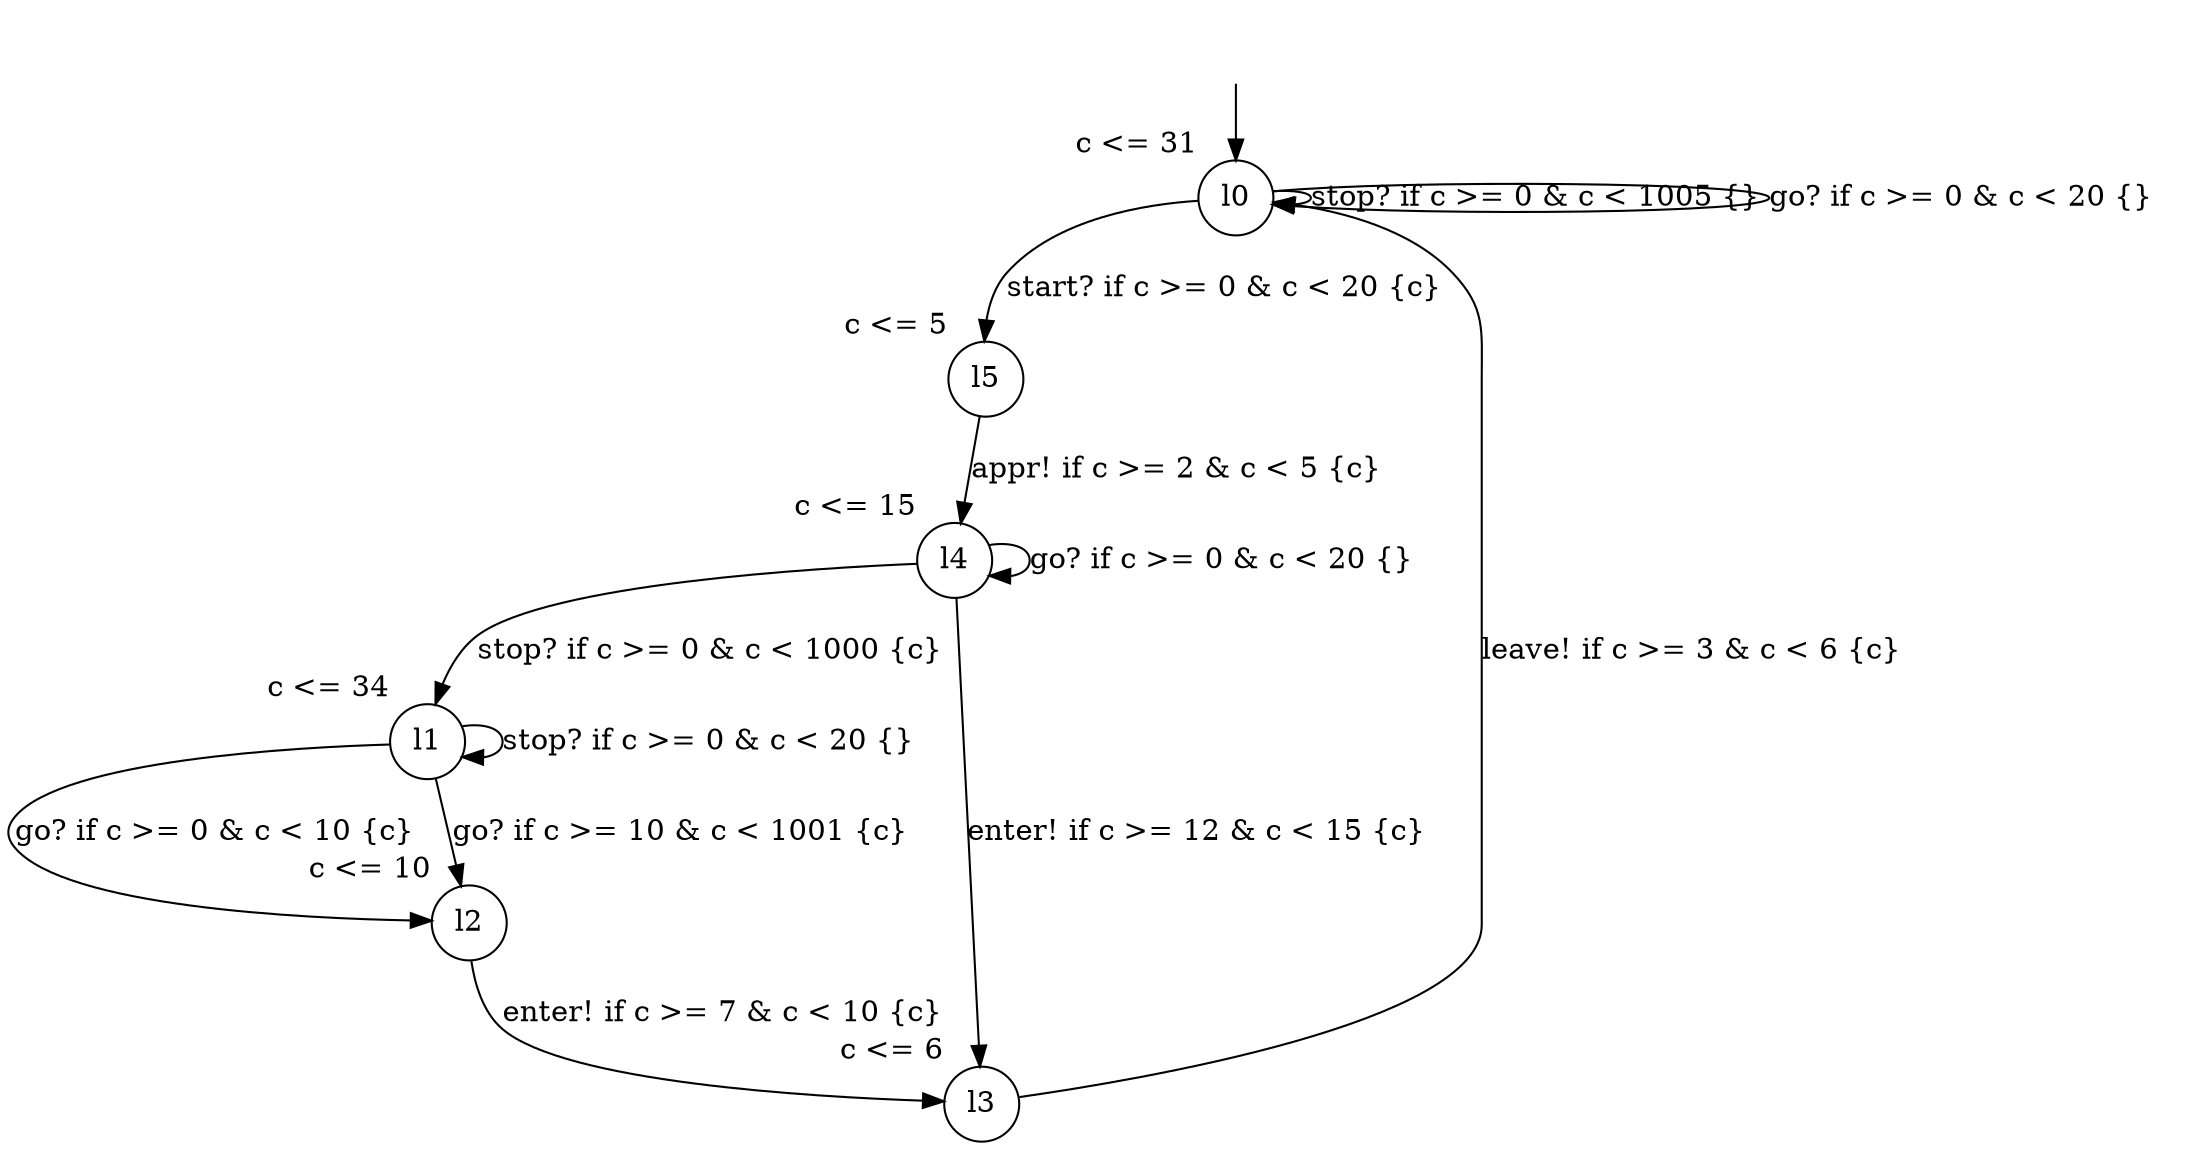 digraph g {
__start0 [label="" shape="none"];
l0 [shape="circle" margin=0 label="l0", xlabel="c <= 31"];
l1 [shape="circle" margin=0 label="l1", xlabel="c <= 34"];
l2 [shape="circle" margin=0 label="l2", xlabel="c <= 10"];
l3 [shape="circle" margin=0 label="l3", xlabel="c <= 6"];
l4 [shape="circle" margin=0 label="l4", xlabel="c <= 15"];
l5 [shape="circle" margin=0 label="l5", xlabel="c <= 5"];
l0 -> l5 [label="start? if c >= 0 & c < 20 {c} "];
l0 -> l0 [label="stop? if c >= 0 & c < 1005 {} "];
l0 -> l0 [label="go? if c >= 0 & c < 20 {} "];
l1 -> l2 [label="go? if c >= 0 & c < 10 {c} "];
l1 -> l1 [label="stop? if c >= 0 & c < 20 {} "];
l1 -> l2 [label="go? if c >= 10 & c < 1001 {c} "];
l2 -> l3 [label="enter! if c >= 7 & c < 10 {c} "];
l3 -> l0 [label="leave! if c >= 3 & c < 6 {c} "];
l4 -> l3 [label="enter! if c >= 12 & c < 15 {c} "];
l4 -> l4 [label="go? if c >= 0 & c < 20 {} "];
l4 -> l1 [label="stop? if c >= 0 & c < 1000 {c} "];
l5 -> l4 [label="appr! if c >= 2 & c < 5 {c} "];
__start0 -> l0;
}
